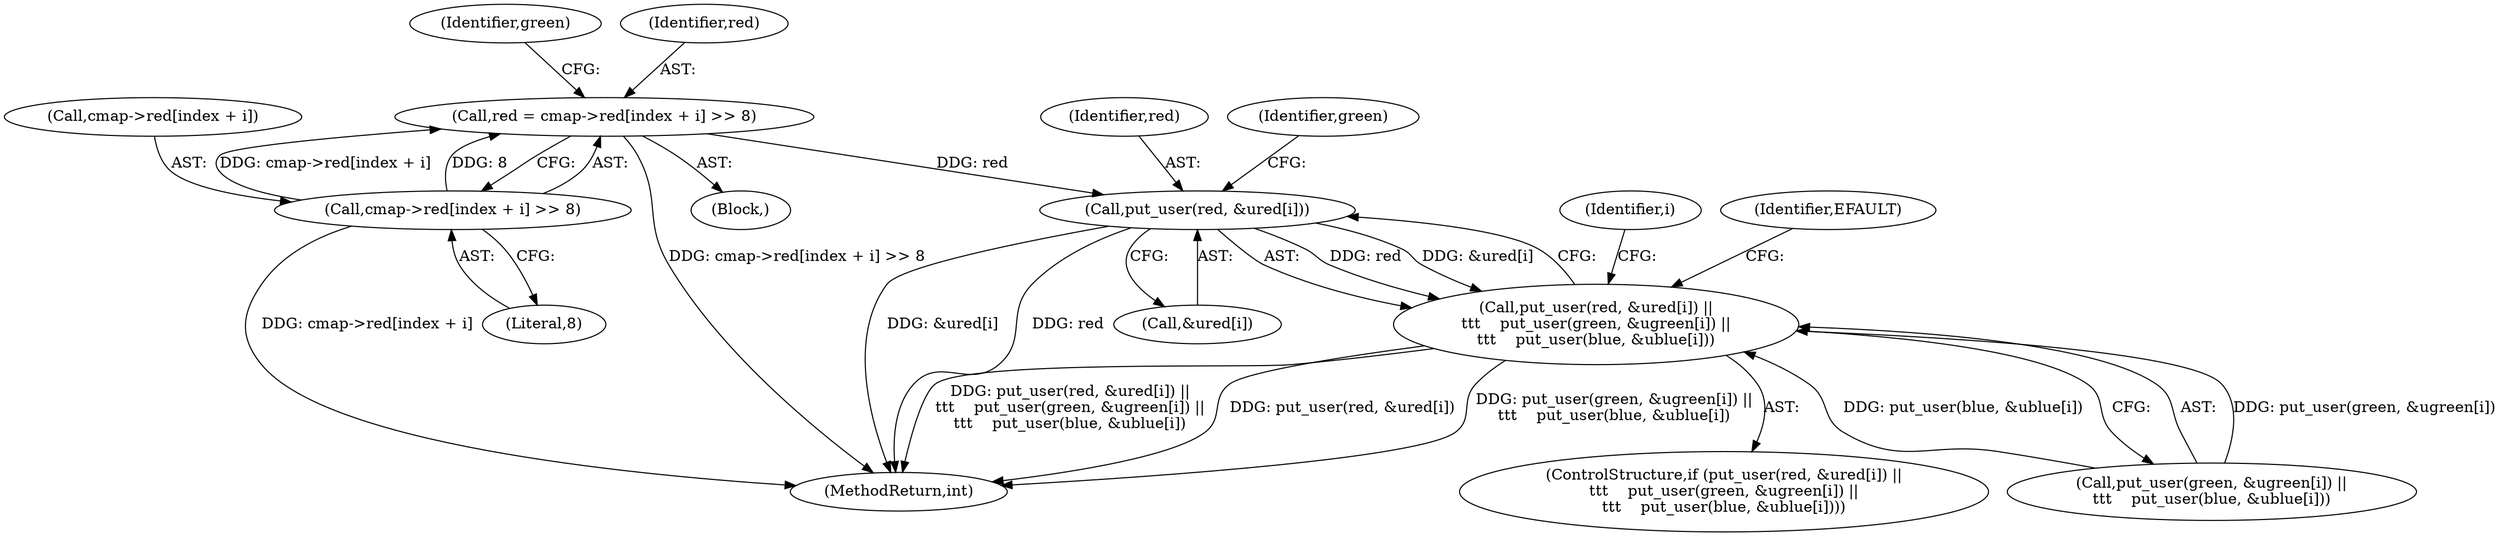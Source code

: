 digraph "0_linux_250c6c49e3b68756b14983c076183568636e2bde@integer" {
"1000413" [label="(Call,red = cmap->red[index + i] >> 8)"];
"1000415" [label="(Call,cmap->red[index + i] >> 8)"];
"1000448" [label="(Call,put_user(red, &ured[i]))"];
"1000447" [label="(Call,put_user(red, &ured[i]) ||\n\t\t\t    put_user(green, &ugreen[i]) ||\n\t\t\t    put_user(blue, &ublue[i]))"];
"1000456" [label="(Identifier,green)"];
"1000416" [label="(Call,cmap->red[index + i])"];
"1000450" [label="(Call,&ured[i])"];
"1000411" [label="(Identifier,i)"];
"1000412" [label="(Block,)"];
"1000448" [label="(Call,put_user(red, &ured[i]))"];
"1000413" [label="(Call,red = cmap->red[index + i] >> 8)"];
"1000469" [label="(Identifier,EFAULT)"];
"1000447" [label="(Call,put_user(red, &ured[i]) ||\n\t\t\t    put_user(green, &ugreen[i]) ||\n\t\t\t    put_user(blue, &ublue[i]))"];
"1000476" [label="(MethodReturn,int)"];
"1000425" [label="(Identifier,green)"];
"1000449" [label="(Identifier,red)"];
"1000446" [label="(ControlStructure,if (put_user(red, &ured[i]) ||\n\t\t\t    put_user(green, &ugreen[i]) ||\n\t\t\t    put_user(blue, &ublue[i])))"];
"1000454" [label="(Call,put_user(green, &ugreen[i]) ||\n\t\t\t    put_user(blue, &ublue[i]))"];
"1000423" [label="(Literal,8)"];
"1000415" [label="(Call,cmap->red[index + i] >> 8)"];
"1000414" [label="(Identifier,red)"];
"1000413" -> "1000412"  [label="AST: "];
"1000413" -> "1000415"  [label="CFG: "];
"1000414" -> "1000413"  [label="AST: "];
"1000415" -> "1000413"  [label="AST: "];
"1000425" -> "1000413"  [label="CFG: "];
"1000413" -> "1000476"  [label="DDG: cmap->red[index + i] >> 8"];
"1000415" -> "1000413"  [label="DDG: cmap->red[index + i]"];
"1000415" -> "1000413"  [label="DDG: 8"];
"1000413" -> "1000448"  [label="DDG: red"];
"1000415" -> "1000423"  [label="CFG: "];
"1000416" -> "1000415"  [label="AST: "];
"1000423" -> "1000415"  [label="AST: "];
"1000415" -> "1000476"  [label="DDG: cmap->red[index + i]"];
"1000448" -> "1000447"  [label="AST: "];
"1000448" -> "1000450"  [label="CFG: "];
"1000449" -> "1000448"  [label="AST: "];
"1000450" -> "1000448"  [label="AST: "];
"1000456" -> "1000448"  [label="CFG: "];
"1000447" -> "1000448"  [label="CFG: "];
"1000448" -> "1000476"  [label="DDG: &ured[i]"];
"1000448" -> "1000476"  [label="DDG: red"];
"1000448" -> "1000447"  [label="DDG: red"];
"1000448" -> "1000447"  [label="DDG: &ured[i]"];
"1000447" -> "1000446"  [label="AST: "];
"1000447" -> "1000454"  [label="CFG: "];
"1000454" -> "1000447"  [label="AST: "];
"1000469" -> "1000447"  [label="CFG: "];
"1000411" -> "1000447"  [label="CFG: "];
"1000447" -> "1000476"  [label="DDG: put_user(red, &ured[i]) ||\n\t\t\t    put_user(green, &ugreen[i]) ||\n\t\t\t    put_user(blue, &ublue[i])"];
"1000447" -> "1000476"  [label="DDG: put_user(red, &ured[i])"];
"1000447" -> "1000476"  [label="DDG: put_user(green, &ugreen[i]) ||\n\t\t\t    put_user(blue, &ublue[i])"];
"1000454" -> "1000447"  [label="DDG: put_user(green, &ugreen[i])"];
"1000454" -> "1000447"  [label="DDG: put_user(blue, &ublue[i])"];
}
